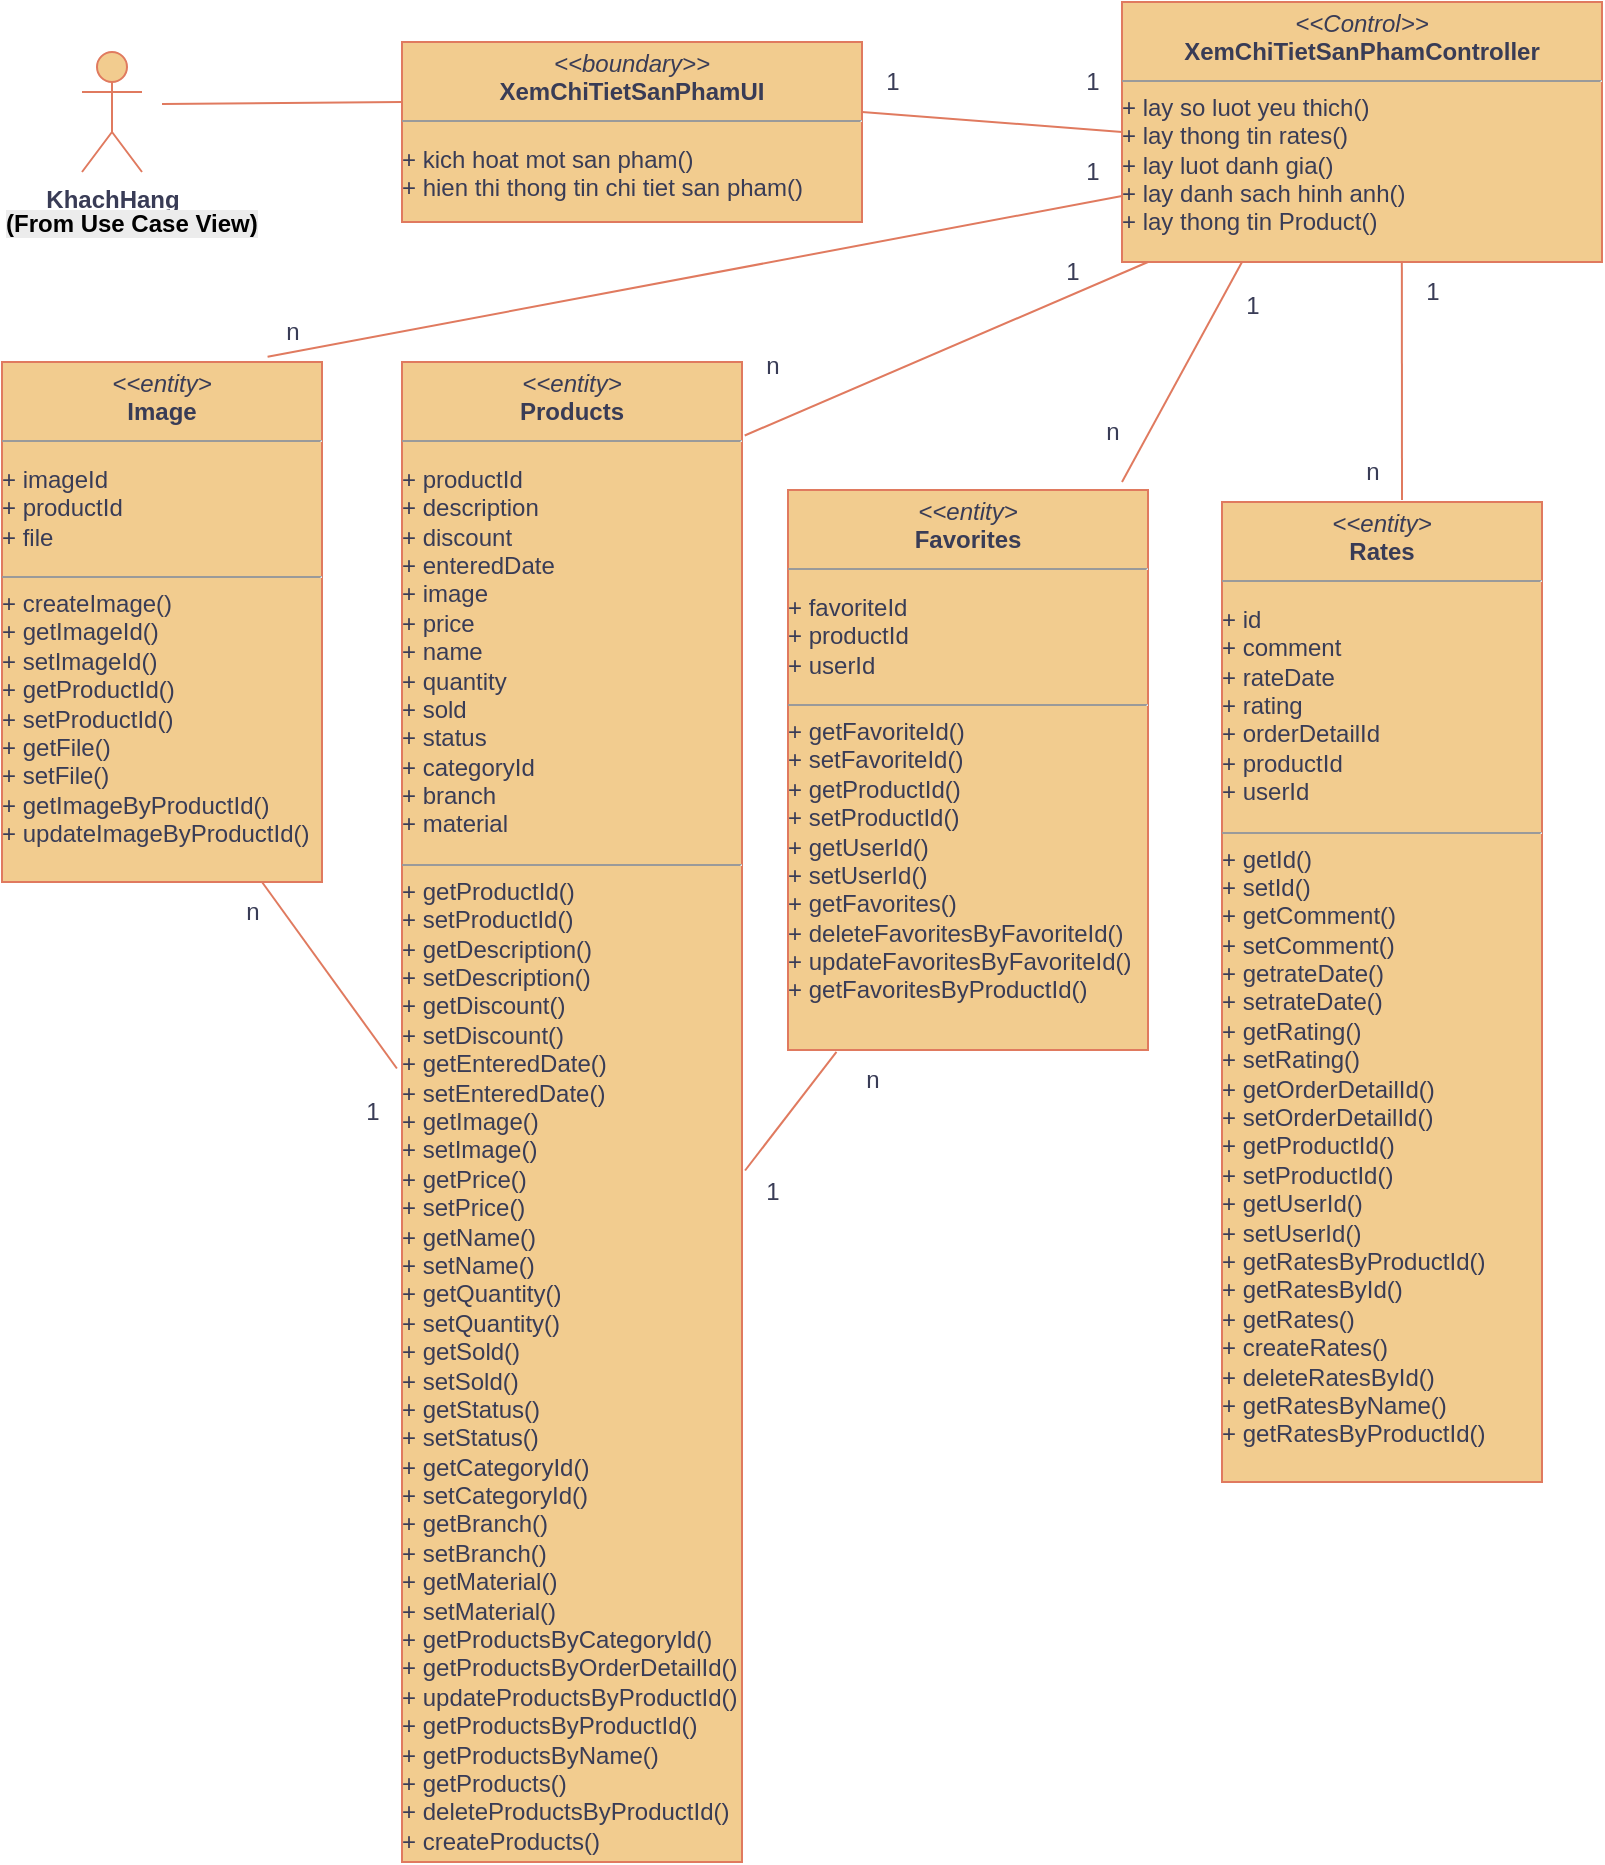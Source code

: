<mxfile version="27.0.6">
  <diagram name="Trang-1" id="xKOZpCbp9Wcj0w5hJPsT">
    <mxGraphModel grid="1" page="1" gridSize="10" guides="1" tooltips="1" connect="1" arrows="1" fold="1" pageScale="1" pageWidth="827" pageHeight="1169" math="0" shadow="0">
      <root>
        <mxCell id="0" />
        <mxCell id="1" parent="0" />
        <mxCell id="vPoWp6ecofnTzc842dnI-1" value="&lt;p style=&quot;margin:0px;margin-top:4px;text-align:center;&quot;&gt;&lt;i&gt;&amp;lt;&amp;lt;boundary&amp;gt;&amp;gt;&lt;/i&gt;&lt;br&gt;&lt;b&gt;XemChiTietSanPhamUI&lt;/b&gt;&lt;/p&gt;&lt;hr size=&quot;1&quot;&gt;&lt;p style=&quot;white-space: pre-wrap;&quot; dir=&quot;auto&quot;&gt;+ kich hoat mot san pham()&lt;br&gt;+ hien thi thong tin chi tiet san pham()&lt;/p&gt;&lt;p style=&quot;white-space: pre-wrap;&quot; dir=&quot;auto&quot;&gt;&lt;br&gt;&lt;/p&gt;&lt;p style=&quot;white-space: pre-wrap;&quot; dir=&quot;auto&quot;&gt;&lt;br&gt;&lt;/p&gt;&lt;p style=&quot;margin:0px;margin-left:4px;&quot;&gt;&lt;br&gt;&lt;/p&gt;" style="verticalAlign=top;align=left;overflow=fill;fontSize=12;fontFamily=Helvetica;html=1;rounded=0;shadow=0;comic=0;labelBackgroundColor=none;strokeWidth=1;fillColor=#F2CC8F;strokeColor=#E07A5F;fontColor=#393C56;" vertex="1" parent="1">
          <mxGeometry x="220" y="80" width="230" height="90" as="geometry" />
        </mxCell>
        <mxCell id="vPoWp6ecofnTzc842dnI-2" value="&lt;p style=&quot;margin:0px;margin-top:4px;text-align:center;&quot;&gt;&lt;i&gt;&amp;lt;&amp;lt;entity&amp;gt;&lt;/i&gt;&lt;br&gt;&lt;b&gt;Rates&lt;/b&gt;&lt;/p&gt;&lt;hr size=&quot;1&quot;&gt;&lt;p style=&quot;&quot; dir=&quot;auto&quot;&gt;&lt;span style=&quot;white-space: pre-wrap;&quot;&gt;+ id  &lt;br/&gt;+ comment  &lt;br/&gt;+ rateDate  &lt;br/&gt;+ rating  &lt;br/&gt;+ orderDetailId  &lt;br/&gt;+ productId  &lt;br/&gt;+ userId  &lt;/span&gt;&lt;/p&gt;&lt;hr size=&quot;1&quot;&gt;&lt;div&gt;+ getId()&amp;nbsp;&amp;nbsp;&lt;/div&gt;&lt;div&gt;+ setId()&amp;nbsp;&amp;nbsp;&lt;/div&gt;&lt;div&gt;+ getComment()&amp;nbsp;&amp;nbsp;&lt;/div&gt;&lt;div&gt;+ setComment()&amp;nbsp;&amp;nbsp;&lt;/div&gt;&lt;div&gt;+ getrateDate()&amp;nbsp;&amp;nbsp;&lt;/div&gt;&lt;div&gt;+ setrateDate()&amp;nbsp;&amp;nbsp;&lt;/div&gt;&lt;div&gt;+ getRating()&amp;nbsp;&amp;nbsp;&lt;/div&gt;&lt;div&gt;+ setRating()&amp;nbsp;&amp;nbsp;&lt;/div&gt;&lt;div&gt;+ getOrderDetailId()&amp;nbsp;&amp;nbsp;&lt;/div&gt;&lt;div&gt;+ setOrderDetailId()&amp;nbsp;&amp;nbsp;&lt;/div&gt;&lt;div&gt;+ getProductId()&amp;nbsp;&amp;nbsp;&lt;/div&gt;&lt;div&gt;+ setProductId()&amp;nbsp;&amp;nbsp;&lt;/div&gt;&lt;div&gt;+ getUserId()&amp;nbsp;&amp;nbsp;&lt;/div&gt;&lt;div&gt;+ setUserId()&amp;nbsp;&amp;nbsp;&lt;/div&gt;&lt;div&gt;+ getRatesByProductId()&amp;nbsp;&amp;nbsp;&lt;/div&gt;&lt;div&gt;+ getRatesById()&amp;nbsp;&amp;nbsp;&lt;/div&gt;&lt;div&gt;+ getRates()&amp;nbsp;&amp;nbsp;&lt;/div&gt;&lt;div&gt;+ createRates()&amp;nbsp;&amp;nbsp;&lt;/div&gt;&lt;div&gt;+ deleteRatesById()&amp;nbsp;&amp;nbsp;&lt;/div&gt;&lt;div&gt;+ getRatesByName()&amp;nbsp;&amp;nbsp;&lt;/div&gt;&lt;div&gt;+ getRatesByProductId()&lt;/div&gt;&lt;div&gt;&lt;br&gt;&lt;p style=&quot;white-space: pre-wrap;&quot; dir=&quot;auto&quot;&gt;&lt;br&gt;&lt;/p&gt;&lt;/div&gt;" style="verticalAlign=top;align=left;overflow=fill;fontSize=12;fontFamily=Helvetica;html=1;rounded=0;shadow=0;comic=0;labelBackgroundColor=none;strokeWidth=1;fillColor=#F2CC8F;strokeColor=#E07A5F;fontColor=#393C56;" vertex="1" parent="1">
          <mxGeometry x="630" y="310" width="160" height="490" as="geometry" />
        </mxCell>
        <mxCell id="vPoWp6ecofnTzc842dnI-3" value="&lt;p style=&quot;margin:0px;margin-top:4px;text-align:center;&quot;&gt;&lt;i&gt;&amp;lt;&amp;lt;Control&amp;gt;&amp;gt;&lt;/i&gt;&lt;br&gt;&lt;b&gt;XemChiTietSanPham&lt;/b&gt;&lt;b&gt;Controller&lt;/b&gt;&lt;/p&gt;&lt;hr size=&quot;1&quot;&gt;+ lay so luot yeu thich()&lt;div&gt;+ lay thong tin rates()&lt;/div&gt;&lt;div&gt;+ lay luot danh gia()&lt;/div&gt;&lt;div&gt;+ lay danh sach hinh anh()&lt;/div&gt;&lt;div&gt;+ lay thong tin Product()&lt;/div&gt;&lt;div&gt;&lt;p style=&quot;white-space: pre-wrap;&quot; dir=&quot;auto&quot;&gt;&lt;br&gt;&lt;/p&gt;&lt;p style=&quot;white-space: pre-wrap;&quot; dir=&quot;auto&quot;&gt;&lt;br&gt;&lt;/p&gt;&lt;/div&gt;" style="verticalAlign=top;align=left;overflow=fill;fontSize=12;fontFamily=Helvetica;html=1;rounded=0;shadow=0;comic=0;labelBackgroundColor=none;strokeWidth=1;fillColor=#F2CC8F;strokeColor=#E07A5F;fontColor=#393C56;" vertex="1" parent="1">
          <mxGeometry x="580" y="60" width="240" height="130" as="geometry" />
        </mxCell>
        <mxCell id="vPoWp6ecofnTzc842dnI-4" value="&lt;b&gt;KhachHang&lt;/b&gt;" style="shape=umlActor;verticalLabelPosition=bottom;verticalAlign=top;html=1;outlineConnect=0;textShadow=0;labelBorderColor=none;labelBackgroundColor=none;fillColor=#F2CC8F;strokeColor=#E07A5F;fontColor=#393C56;" vertex="1" parent="1">
          <mxGeometry x="60" y="85" width="30" height="60" as="geometry" />
        </mxCell>
        <mxCell id="vPoWp6ecofnTzc842dnI-5" value="" style="endArrow=none;html=1;rounded=0;labelBackgroundColor=none;fontColor=default;strokeColor=#E07A5F;" edge="1" parent="1">
          <mxGeometry relative="1" as="geometry">
            <mxPoint x="100" y="111" as="sourcePoint" />
            <mxPoint x="220" y="110" as="targetPoint" />
          </mxGeometry>
        </mxCell>
        <mxCell id="vPoWp6ecofnTzc842dnI-6" value="" style="endArrow=none;html=1;rounded=0;labelBackgroundColor=none;fontColor=default;entryX=0;entryY=0.5;entryDx=0;entryDy=0;strokeColor=#E07A5F;" edge="1" parent="1" target="vPoWp6ecofnTzc842dnI-3">
          <mxGeometry relative="1" as="geometry">
            <mxPoint x="450" y="115" as="sourcePoint" />
            <mxPoint x="530" y="116" as="targetPoint" />
          </mxGeometry>
        </mxCell>
        <mxCell id="vPoWp6ecofnTzc842dnI-7" value="1" style="text;html=1;align=center;verticalAlign=middle;resizable=0;points=[];autosize=1;strokeColor=none;fillColor=none;labelBackgroundColor=none;fontColor=#393C56;" vertex="1" parent="1">
          <mxGeometry x="450" y="85" width="30" height="30" as="geometry" />
        </mxCell>
        <mxCell id="vPoWp6ecofnTzc842dnI-8" value="1" style="text;html=1;align=center;verticalAlign=middle;resizable=0;points=[];autosize=1;strokeColor=none;fillColor=none;labelBackgroundColor=none;fontColor=#393C56;" vertex="1" parent="1">
          <mxGeometry x="550" y="85" width="30" height="30" as="geometry" />
        </mxCell>
        <mxCell id="vPoWp6ecofnTzc842dnI-9" value="" style="endArrow=none;html=1;rounded=0;labelBackgroundColor=none;fontColor=default;exitX=0.583;exitY=1;exitDx=0;exitDy=0;exitPerimeter=0;strokeColor=#E07A5F;" edge="1" parent="1" source="vPoWp6ecofnTzc842dnI-3">
          <mxGeometry relative="1" as="geometry">
            <mxPoint x="731" y="192" as="sourcePoint" />
            <mxPoint x="720" y="309" as="targetPoint" />
          </mxGeometry>
        </mxCell>
        <mxCell id="vPoWp6ecofnTzc842dnI-20" value="" style="endArrow=none;html=1;rounded=0;labelBackgroundColor=none;fontColor=default;exitX=0.25;exitY=1;exitDx=0;exitDy=0;strokeColor=#E07A5F;" edge="1" parent="1" source="vPoWp6ecofnTzc842dnI-3">
          <mxGeometry relative="1" as="geometry">
            <mxPoint x="627" y="170" as="sourcePoint" />
            <mxPoint x="580" y="300" as="targetPoint" />
          </mxGeometry>
        </mxCell>
        <mxCell id="vPoWp6ecofnTzc842dnI-23" value="&lt;b style=&quot;forced-color-adjust: none; color: rgb(0, 0, 0); font-family: Helvetica; font-size: 12px; font-style: normal; font-variant-ligatures: normal; font-variant-caps: normal; letter-spacing: normal; orphans: 2; text-align: center; text-indent: 0px; text-transform: none; widows: 2; word-spacing: 0px; -webkit-text-stroke-width: 0px; white-space: nowrap; background-color: rgb(236, 236, 236); text-decoration-thickness: initial; text-decoration-style: initial; text-decoration-color: initial;&quot;&gt;(From Use Case View)&lt;/b&gt;" style="text;whiteSpace=wrap;html=1;labelBackgroundColor=none;fontColor=#393C56;" vertex="1" parent="1">
          <mxGeometry x="20" y="157" width="160" height="40" as="geometry" />
        </mxCell>
        <mxCell id="vPoWp6ecofnTzc842dnI-26" value="&lt;p style=&quot;margin:0px;margin-top:4px;text-align:center;&quot;&gt;&lt;i&gt;&amp;lt;&amp;lt;entity&amp;gt;&lt;/i&gt;&lt;br&gt;&lt;b&gt;Image&lt;/b&gt;&lt;/p&gt;&lt;hr size=&quot;1&quot;&gt;&lt;p style=&quot;&quot; dir=&quot;auto&quot;&gt;&lt;span style=&quot;white-space: pre-wrap;&quot;&gt;+ imageId  &lt;br/&gt;+ productId  &lt;br/&gt;+ file&lt;/span&gt;&amp;nbsp;&amp;nbsp;&lt;/p&gt;&lt;hr size=&quot;1&quot;&gt;&lt;div&gt;&lt;div&gt;+ createImage()&amp;nbsp;&amp;nbsp;&lt;/div&gt;&lt;div&gt;+ getImageId()&amp;nbsp;&amp;nbsp;&lt;/div&gt;&lt;div&gt;+ setImageId()&amp;nbsp;&amp;nbsp;&lt;/div&gt;&lt;div&gt;+ getProductId()&amp;nbsp;&amp;nbsp;&lt;/div&gt;&lt;div&gt;+ setProductId()&amp;nbsp;&amp;nbsp;&lt;/div&gt;&lt;div&gt;+ getFile()&amp;nbsp;&amp;nbsp;&lt;/div&gt;&lt;div&gt;+ setFile()&amp;nbsp;&amp;nbsp;&lt;/div&gt;&lt;div&gt;+ getImageByProductId()&amp;nbsp;&amp;nbsp;&lt;/div&gt;&lt;div&gt;+ updateImageByProductId()&amp;nbsp;&amp;nbsp;&lt;/div&gt;&lt;/div&gt;&lt;div&gt;&lt;p style=&quot;white-space: pre-wrap;&quot; dir=&quot;auto&quot;&gt;&lt;br&gt;&lt;/p&gt;&lt;/div&gt;" style="verticalAlign=top;align=left;overflow=fill;fontSize=12;fontFamily=Helvetica;html=1;rounded=0;shadow=0;comic=0;labelBackgroundColor=none;strokeWidth=1;fillColor=#F2CC8F;strokeColor=#E07A5F;fontColor=#393C56;" vertex="1" parent="1">
          <mxGeometry x="20" y="240" width="160" height="260" as="geometry" />
        </mxCell>
        <mxCell id="vPoWp6ecofnTzc842dnI-27" value="&lt;p style=&quot;margin:0px;margin-top:4px;text-align:center;&quot;&gt;&lt;i&gt;&amp;lt;&amp;lt;entity&amp;gt;&lt;/i&gt;&lt;br&gt;&lt;b&gt;Products&lt;/b&gt;&lt;/p&gt;&lt;hr size=&quot;1&quot;&gt;&lt;p style=&quot;&quot; dir=&quot;auto&quot;&gt;&lt;span style=&quot;white-space: pre-wrap;&quot;&gt;+ productId  &lt;br&gt;+ description  &lt;br&gt;+ discount  &lt;br&gt;+ enteredDate  &lt;br&gt;+ image  &lt;br&gt;+ price  &lt;br&gt;+ name  &lt;br&gt;+ quantity  &lt;br&gt;+ sold  &lt;br&gt;+ status  &lt;br&gt;+ categoryId  &lt;br&gt;+ branch  &lt;br&gt;+ material&lt;/span&gt;&amp;nbsp;&amp;nbsp;&lt;/p&gt;&lt;hr size=&quot;1&quot;&gt;&lt;div&gt;&lt;div&gt;+ getProductId()&amp;nbsp;&amp;nbsp;&lt;/div&gt;&lt;div&gt;+ setProductId()&amp;nbsp;&amp;nbsp;&lt;/div&gt;&lt;div&gt;+ getDescription()&amp;nbsp;&amp;nbsp;&lt;/div&gt;&lt;div&gt;+ setDescription()&amp;nbsp;&amp;nbsp;&lt;/div&gt;&lt;div&gt;+ getDiscount()&amp;nbsp;&amp;nbsp;&lt;/div&gt;&lt;div&gt;+ setDiscount()&amp;nbsp;&amp;nbsp;&lt;/div&gt;&lt;div&gt;+ getEnteredDate()&amp;nbsp;&amp;nbsp;&lt;/div&gt;&lt;div&gt;+ setEnteredDate()&amp;nbsp;&amp;nbsp;&lt;/div&gt;&lt;div&gt;+ getImage()&amp;nbsp;&amp;nbsp;&lt;/div&gt;&lt;div&gt;+ setImage()&amp;nbsp;&amp;nbsp;&lt;/div&gt;&lt;div&gt;+ getPrice()&amp;nbsp;&amp;nbsp;&lt;/div&gt;&lt;div&gt;+ setPrice()&amp;nbsp;&amp;nbsp;&lt;/div&gt;&lt;div&gt;+ getName()&amp;nbsp;&amp;nbsp;&lt;/div&gt;&lt;div&gt;+ setName()&amp;nbsp;&amp;nbsp;&lt;/div&gt;&lt;div&gt;+ getQuantity()&amp;nbsp;&amp;nbsp;&lt;/div&gt;&lt;div&gt;+ setQuantity()&amp;nbsp;&amp;nbsp;&lt;/div&gt;&lt;div&gt;+ getSold()&amp;nbsp;&amp;nbsp;&lt;/div&gt;&lt;div&gt;+ setSold()&amp;nbsp;&amp;nbsp;&lt;/div&gt;&lt;div&gt;+ getStatus()&amp;nbsp;&amp;nbsp;&lt;/div&gt;&lt;div&gt;+ setStatus()&amp;nbsp;&amp;nbsp;&lt;/div&gt;&lt;div&gt;+ getCategoryId()&amp;nbsp;&amp;nbsp;&lt;/div&gt;&lt;div&gt;+ setCategoryId()&amp;nbsp;&amp;nbsp;&lt;/div&gt;&lt;div&gt;+ getBranch()&amp;nbsp;&amp;nbsp;&lt;/div&gt;&lt;div&gt;+ setBranch()&amp;nbsp;&amp;nbsp;&lt;/div&gt;&lt;div&gt;+ getMaterial()&amp;nbsp;&amp;nbsp;&lt;/div&gt;&lt;div&gt;+ setMaterial()&amp;nbsp;&amp;nbsp;&lt;/div&gt;&lt;div&gt;+ getProductsByCategoryId()&amp;nbsp;&amp;nbsp;&lt;/div&gt;&lt;div&gt;+ getProductsByOrderDetailId()&amp;nbsp;&amp;nbsp;&lt;/div&gt;&lt;div&gt;+ updateProductsByProductId()&amp;nbsp;&amp;nbsp;&lt;/div&gt;&lt;div&gt;+ getProductsByProductId()&amp;nbsp;&amp;nbsp;&lt;/div&gt;&lt;div&gt;+ getProductsByName()&amp;nbsp;&amp;nbsp;&lt;/div&gt;&lt;div&gt;+ getProducts()&amp;nbsp;&amp;nbsp;&lt;/div&gt;&lt;div&gt;+ deleteProductsByProductId()&amp;nbsp;&amp;nbsp;&lt;/div&gt;&lt;div&gt;+ createProducts()&amp;nbsp;&amp;nbsp;&lt;/div&gt;&lt;/div&gt;&lt;div&gt;&lt;br&gt;&lt;/div&gt;&lt;div&gt;&lt;br&gt;&lt;p style=&quot;white-space: pre-wrap;&quot; dir=&quot;auto&quot;&gt;&lt;br&gt;&lt;/p&gt;&lt;/div&gt;" style="verticalAlign=top;align=left;overflow=fill;fontSize=12;fontFamily=Helvetica;html=1;rounded=0;shadow=0;comic=0;labelBackgroundColor=none;strokeWidth=1;fillColor=#F2CC8F;strokeColor=#E07A5F;fontColor=#393C56;" vertex="1" parent="1">
          <mxGeometry x="220" y="240" width="170" height="750" as="geometry" />
        </mxCell>
        <mxCell id="vPoWp6ecofnTzc842dnI-28" value="&lt;p style=&quot;margin:0px;margin-top:4px;text-align:center;&quot;&gt;&lt;i&gt;&amp;lt;&amp;lt;entity&amp;gt;&lt;/i&gt;&lt;br&gt;&lt;b&gt;Favorites&lt;/b&gt;&lt;/p&gt;&lt;hr size=&quot;1&quot;&gt;&lt;p style=&quot;&quot; dir=&quot;auto&quot;&gt;&lt;span style=&quot;white-space: pre-wrap;&quot;&gt;+ favoriteId  &lt;br/&gt;+ productId  &lt;br/&gt;+ userId&lt;/span&gt;&amp;nbsp;&amp;nbsp;&lt;/p&gt;&lt;hr size=&quot;1&quot;&gt;&lt;div&gt;&lt;div&gt;+ getFavoriteId()&amp;nbsp;&amp;nbsp;&lt;/div&gt;&lt;div&gt;+ setFavoriteId()&amp;nbsp;&amp;nbsp;&lt;/div&gt;&lt;div&gt;+ getProductId()&amp;nbsp;&amp;nbsp;&lt;/div&gt;&lt;div&gt;+ setProductId()&amp;nbsp;&amp;nbsp;&lt;/div&gt;&lt;div&gt;+ getUserId()&amp;nbsp;&amp;nbsp;&lt;/div&gt;&lt;div&gt;+ setUserId()&amp;nbsp;&amp;nbsp;&lt;/div&gt;&lt;div&gt;+ getFavorites()&amp;nbsp;&amp;nbsp;&lt;/div&gt;&lt;div&gt;+ deleteFavoritesByFavoriteId()&amp;nbsp;&amp;nbsp;&lt;/div&gt;&lt;div&gt;+ updateFavoritesByFavoriteId()&amp;nbsp;&amp;nbsp;&lt;/div&gt;&lt;div&gt;+ getFavoritesByProductId()&amp;nbsp;&amp;nbsp;&lt;/div&gt;&lt;/div&gt;&lt;div&gt;&lt;br&gt;&lt;/div&gt;&lt;div&gt;&lt;br&gt;&lt;p style=&quot;white-space: pre-wrap;&quot; dir=&quot;auto&quot;&gt;&lt;br&gt;&lt;/p&gt;&lt;/div&gt;" style="verticalAlign=top;align=left;overflow=fill;fontSize=12;fontFamily=Helvetica;html=1;rounded=0;shadow=0;comic=0;labelBackgroundColor=none;strokeWidth=1;fillColor=#F2CC8F;strokeColor=#E07A5F;fontColor=#393C56;" vertex="1" parent="1">
          <mxGeometry x="413" y="304" width="180" height="280" as="geometry" />
        </mxCell>
        <mxCell id="vPoWp6ecofnTzc842dnI-29" value="" style="endArrow=none;html=1;rounded=0;labelBackgroundColor=none;fontColor=default;exitX=-0.015;exitY=0.471;exitDx=0;exitDy=0;exitPerimeter=0;strokeColor=#E07A5F;" edge="1" parent="1" source="vPoWp6ecofnTzc842dnI-27">
          <mxGeometry relative="1" as="geometry">
            <mxPoint x="180.0" y="570" as="sourcePoint" />
            <mxPoint x="150" y="500" as="targetPoint" />
          </mxGeometry>
        </mxCell>
        <mxCell id="vPoWp6ecofnTzc842dnI-30" value="1" style="text;html=1;align=center;verticalAlign=middle;resizable=0;points=[];autosize=1;strokeColor=none;fillColor=none;labelBackgroundColor=none;fontColor=#393C56;" vertex="1" parent="1">
          <mxGeometry x="390" y="640" width="30" height="30" as="geometry" />
        </mxCell>
        <mxCell id="vPoWp6ecofnTzc842dnI-31" value="n" style="text;html=1;align=center;verticalAlign=middle;resizable=0;points=[];autosize=1;strokeColor=none;fillColor=none;labelBackgroundColor=none;fontColor=#393C56;" vertex="1" parent="1">
          <mxGeometry x="130" y="500" width="30" height="30" as="geometry" />
        </mxCell>
        <mxCell id="vPoWp6ecofnTzc842dnI-32" value="" style="endArrow=none;html=1;rounded=0;labelBackgroundColor=none;fontColor=default;exitX=-0.092;exitY=0.03;exitDx=0;exitDy=0;exitPerimeter=0;entryX=1.009;entryY=0.539;entryDx=0;entryDy=0;entryPerimeter=0;strokeColor=#E07A5F;" edge="1" parent="1" source="vPoWp6ecofnTzc842dnI-33" target="vPoWp6ecofnTzc842dnI-27">
          <mxGeometry relative="1" as="geometry">
            <mxPoint x="440" y="581" as="sourcePoint" />
            <mxPoint x="370" y="661.84" as="targetPoint" />
          </mxGeometry>
        </mxCell>
        <mxCell id="vPoWp6ecofnTzc842dnI-33" value="n" style="text;html=1;align=center;verticalAlign=middle;resizable=0;points=[];autosize=1;strokeColor=none;fillColor=none;labelBackgroundColor=none;fontColor=#393C56;" vertex="1" parent="1">
          <mxGeometry x="440" y="584" width="30" height="30" as="geometry" />
        </mxCell>
        <mxCell id="vPoWp6ecofnTzc842dnI-35" value="1" style="text;html=1;align=center;verticalAlign=middle;resizable=0;points=[];autosize=1;strokeColor=none;fillColor=none;labelBackgroundColor=none;fontColor=#393C56;" vertex="1" parent="1">
          <mxGeometry x="190" y="600" width="30" height="30" as="geometry" />
        </mxCell>
        <mxCell id="vPoWp6ecofnTzc842dnI-36" value="" style="endArrow=none;html=1;rounded=0;labelBackgroundColor=none;fontColor=default;entryX=1.008;entryY=0.049;entryDx=0;entryDy=0;entryPerimeter=0;exitX=0.25;exitY=1;exitDx=0;exitDy=0;strokeColor=#E07A5F;" edge="1" parent="1" target="vPoWp6ecofnTzc842dnI-27">
          <mxGeometry relative="1" as="geometry">
            <mxPoint x="593.0" y="190" as="sourcePoint" />
            <mxPoint x="546.66" y="247.84" as="targetPoint" />
          </mxGeometry>
        </mxCell>
        <mxCell id="vPoWp6ecofnTzc842dnI-37" value="" style="endArrow=none;html=1;rounded=0;labelBackgroundColor=none;fontColor=default;entryX=0.83;entryY=-0.01;entryDx=0;entryDy=0;entryPerimeter=0;exitX=0.25;exitY=1;exitDx=0;exitDy=0;strokeColor=#E07A5F;" edge="1" parent="1" target="vPoWp6ecofnTzc842dnI-26">
          <mxGeometry relative="1" as="geometry">
            <mxPoint x="580.0" y="157" as="sourcePoint" />
            <mxPoint x="358" y="244" as="targetPoint" />
          </mxGeometry>
        </mxCell>
        <mxCell id="vPoWp6ecofnTzc842dnI-38" value="1" style="text;html=1;align=center;verticalAlign=middle;resizable=0;points=[];autosize=1;strokeColor=none;fillColor=none;labelBackgroundColor=none;fontColor=#393C56;" vertex="1" parent="1">
          <mxGeometry x="550" y="130" width="30" height="30" as="geometry" />
        </mxCell>
        <mxCell id="vPoWp6ecofnTzc842dnI-42" value="1" style="text;html=1;align=center;verticalAlign=middle;resizable=0;points=[];autosize=1;strokeColor=none;fillColor=none;labelBackgroundColor=none;fontColor=#393C56;" vertex="1" parent="1">
          <mxGeometry x="540" y="180" width="30" height="30" as="geometry" />
        </mxCell>
        <mxCell id="vPoWp6ecofnTzc842dnI-43" value="1" style="text;html=1;align=center;verticalAlign=middle;resizable=0;points=[];autosize=1;strokeColor=none;fillColor=none;labelBackgroundColor=none;fontColor=#393C56;" vertex="1" parent="1">
          <mxGeometry x="630" y="197" width="30" height="30" as="geometry" />
        </mxCell>
        <mxCell id="vPoWp6ecofnTzc842dnI-44" value="1" style="text;html=1;align=center;verticalAlign=middle;resizable=0;points=[];autosize=1;strokeColor=none;fillColor=none;labelBackgroundColor=none;fontColor=#393C56;" vertex="1" parent="1">
          <mxGeometry x="720" y="190" width="30" height="30" as="geometry" />
        </mxCell>
        <mxCell id="vPoWp6ecofnTzc842dnI-45" value="n" style="text;html=1;align=center;verticalAlign=middle;resizable=0;points=[];autosize=1;strokeColor=none;fillColor=none;labelBackgroundColor=none;fontColor=#393C56;" vertex="1" parent="1">
          <mxGeometry x="150" y="210" width="30" height="30" as="geometry" />
        </mxCell>
        <mxCell id="vPoWp6ecofnTzc842dnI-46" value="n" style="text;html=1;align=center;verticalAlign=middle;resizable=0;points=[];autosize=1;strokeColor=none;fillColor=none;labelBackgroundColor=none;fontColor=#393C56;" vertex="1" parent="1">
          <mxGeometry x="390" y="227" width="30" height="30" as="geometry" />
        </mxCell>
        <mxCell id="vPoWp6ecofnTzc842dnI-47" value="n" style="text;html=1;align=center;verticalAlign=middle;resizable=0;points=[];autosize=1;strokeColor=none;fillColor=none;labelBackgroundColor=none;fontColor=#393C56;" vertex="1" parent="1">
          <mxGeometry x="560" y="260" width="30" height="30" as="geometry" />
        </mxCell>
        <mxCell id="vPoWp6ecofnTzc842dnI-48" value="n" style="text;html=1;align=center;verticalAlign=middle;resizable=0;points=[];autosize=1;strokeColor=none;fillColor=none;labelBackgroundColor=none;fontColor=#393C56;" vertex="1" parent="1">
          <mxGeometry x="690" y="280" width="30" height="30" as="geometry" />
        </mxCell>
      </root>
    </mxGraphModel>
  </diagram>
</mxfile>
